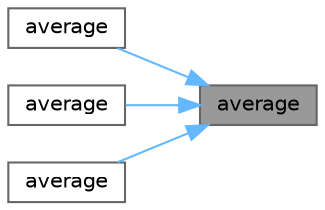 digraph "average"
{
 // LATEX_PDF_SIZE
  bgcolor="transparent";
  edge [fontname=Helvetica,fontsize=10,labelfontname=Helvetica,labelfontsize=10];
  node [fontname=Helvetica,fontsize=10,shape=box,height=0.2,width=0.4];
  rankdir="RL";
  Node1 [id="Node000001",label="average",height=0.2,width=0.4,color="gray40", fillcolor="grey60", style="filled", fontcolor="black",tooltip=" "];
  Node1 -> Node2 [id="edge1_Node000001_Node000002",dir="back",color="steelblue1",style="solid",tooltip=" "];
  Node2 [id="Node000002",label="average",height=0.2,width=0.4,color="grey40", fillcolor="white", style="filled",URL="$namespaceFoam_1_1fac.html#a17d16e6ef716a74fa42edfc889814a8d",tooltip=" "];
  Node1 -> Node3 [id="edge2_Node000001_Node000003",dir="back",color="steelblue1",style="solid",tooltip=" "];
  Node3 [id="Node000003",label="average",height=0.2,width=0.4,color="grey40", fillcolor="white", style="filled",URL="$namespaceFoam_1_1fac.html#a48b1d06a0fd0991a9e57e01d782e081a",tooltip=" "];
  Node1 -> Node4 [id="edge3_Node000001_Node000004",dir="back",color="steelblue1",style="solid",tooltip=" "];
  Node4 [id="Node000004",label="average",height=0.2,width=0.4,color="grey40", fillcolor="white", style="filled",URL="$namespaceFoam_1_1fac.html#aa9d0dcee57dd05e70f578ed529a0393b",tooltip=" "];
}
